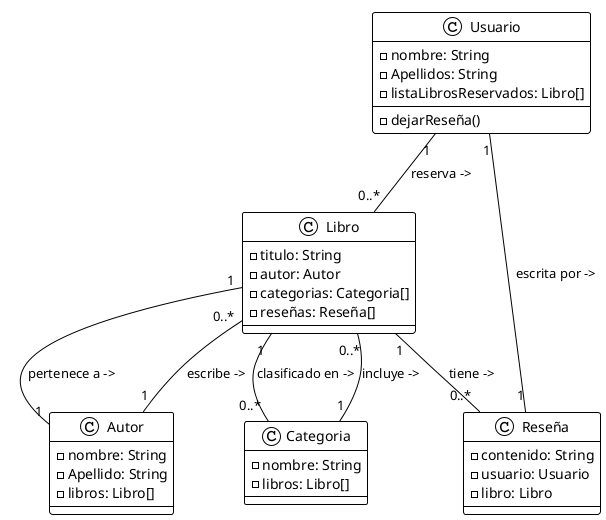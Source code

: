 @startuml diagramauml
!theme plain

class Usuario {
  - nombre: String
  - Apellidos: String
  - listaLibrosReservados: Libro[]
  - dejarReseña()
}

class Libro {
  - titulo: String
  - autor: Autor
  - categorias: Categoria[]
  - reseñas: Reseña[]
}

class Reseña {
  - contenido: String
  - usuario: Usuario
  - libro: Libro
}

class Autor {
  - nombre: String
  - Apellido: String
  - libros: Libro[]
}

class Categoria {
  - nombre: String
  - libros: Libro[]
}

Usuario "1" -- "0..*" Libro : reserva ->
Libro "1" -- "1" Autor : pertenece a ->
Libro "1" -- "0..*" Categoria : clasificado en ->
Libro "1" -- "0..*" Reseña : tiene ->
Reseña "1" -- "1" Usuario : escrita por ->
Autor "1" -- "0..*" Libro : escribe ->
Categoria "1" -- "0..*" Libro : incluye ->

@enduml
